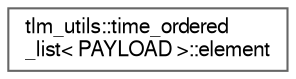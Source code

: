 digraph "Graphical Class Hierarchy"
{
 // LATEX_PDF_SIZE
  bgcolor="transparent";
  edge [fontname=FreeSans,fontsize=10,labelfontname=FreeSans,labelfontsize=10];
  node [fontname=FreeSans,fontsize=10,shape=box,height=0.2,width=0.4];
  rankdir="LR";
  Node0 [id="Node000000",label="tlm_utils::time_ordered\l_list\< PAYLOAD \>::element",height=0.2,width=0.4,color="grey40", fillcolor="white", style="filled",URL="$a01393.html",tooltip=" "];
}
